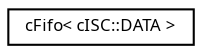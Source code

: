 digraph "Graphical Class Hierarchy"
{
  edge [fontname="Sans",fontsize="8",labelfontname="Sans",labelfontsize="8"];
  node [fontname="Sans",fontsize="8",shape=record];
  rankdir="LR";
  Node1 [label="cFifo\< cISC::DATA \>",height=0.2,width=0.4,color="black", fillcolor="white", style="filled",URL="$classc_fifo.html"];
}
